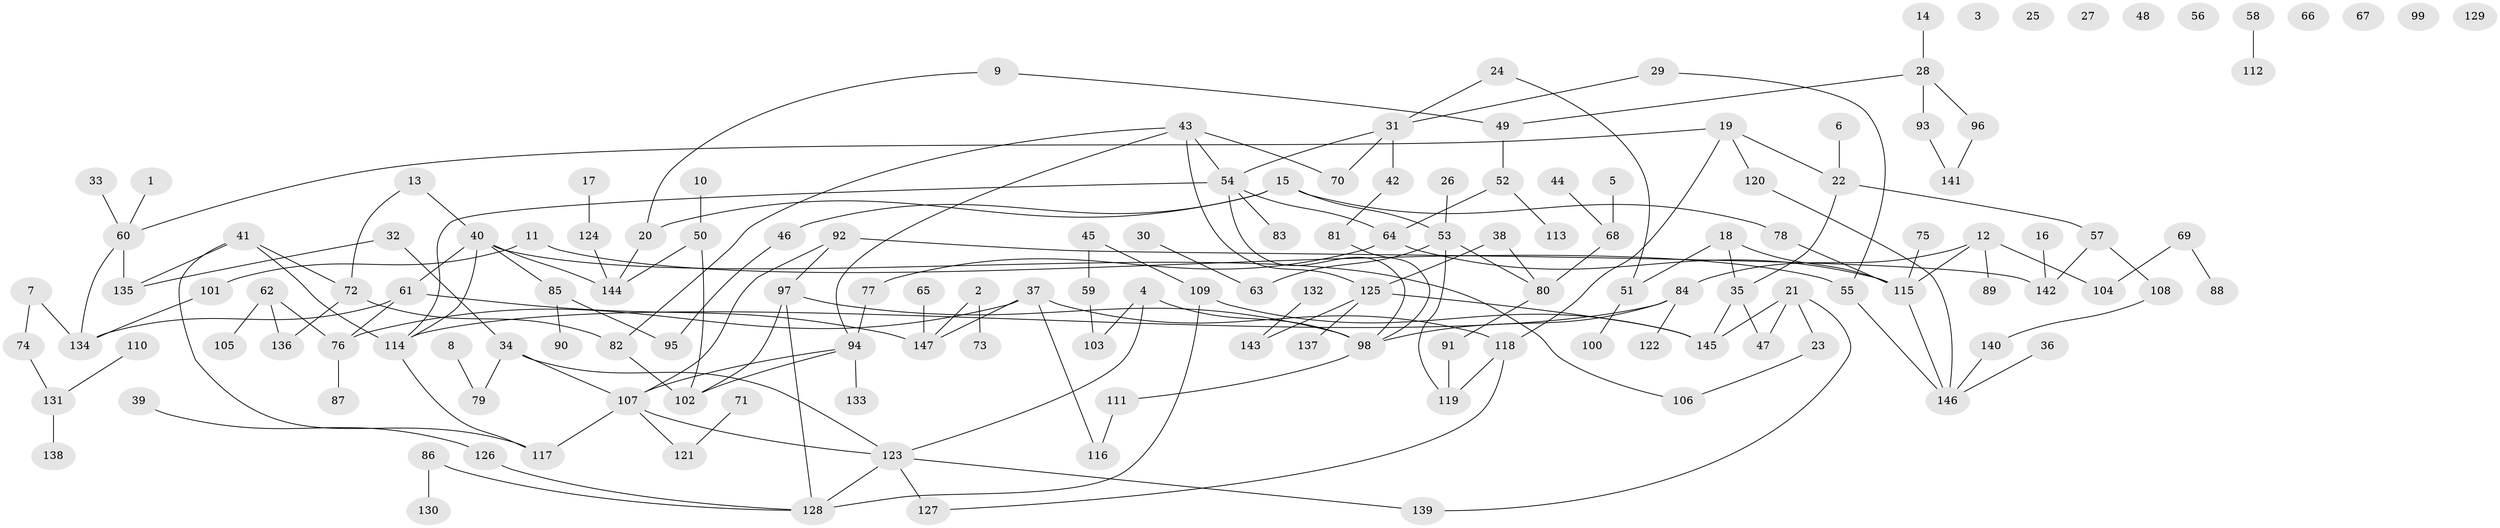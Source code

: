 // coarse degree distribution, {1: 0.28125, 3: 0.09375, 0: 0.15625, 9: 0.015625, 4: 0.140625, 2: 0.140625, 8: 0.015625, 5: 0.0625, 7: 0.046875, 6: 0.03125, 12: 0.015625}
// Generated by graph-tools (version 1.1) at 2025/16/03/04/25 18:16:36]
// undirected, 147 vertices, 179 edges
graph export_dot {
graph [start="1"]
  node [color=gray90,style=filled];
  1;
  2;
  3;
  4;
  5;
  6;
  7;
  8;
  9;
  10;
  11;
  12;
  13;
  14;
  15;
  16;
  17;
  18;
  19;
  20;
  21;
  22;
  23;
  24;
  25;
  26;
  27;
  28;
  29;
  30;
  31;
  32;
  33;
  34;
  35;
  36;
  37;
  38;
  39;
  40;
  41;
  42;
  43;
  44;
  45;
  46;
  47;
  48;
  49;
  50;
  51;
  52;
  53;
  54;
  55;
  56;
  57;
  58;
  59;
  60;
  61;
  62;
  63;
  64;
  65;
  66;
  67;
  68;
  69;
  70;
  71;
  72;
  73;
  74;
  75;
  76;
  77;
  78;
  79;
  80;
  81;
  82;
  83;
  84;
  85;
  86;
  87;
  88;
  89;
  90;
  91;
  92;
  93;
  94;
  95;
  96;
  97;
  98;
  99;
  100;
  101;
  102;
  103;
  104;
  105;
  106;
  107;
  108;
  109;
  110;
  111;
  112;
  113;
  114;
  115;
  116;
  117;
  118;
  119;
  120;
  121;
  122;
  123;
  124;
  125;
  126;
  127;
  128;
  129;
  130;
  131;
  132;
  133;
  134;
  135;
  136;
  137;
  138;
  139;
  140;
  141;
  142;
  143;
  144;
  145;
  146;
  147;
  1 -- 60;
  2 -- 73;
  2 -- 147;
  4 -- 98;
  4 -- 103;
  4 -- 123;
  5 -- 68;
  6 -- 22;
  7 -- 74;
  7 -- 134;
  8 -- 79;
  9 -- 20;
  9 -- 49;
  10 -- 50;
  11 -- 55;
  11 -- 101;
  12 -- 84;
  12 -- 89;
  12 -- 104;
  12 -- 115;
  13 -- 40;
  13 -- 72;
  14 -- 28;
  15 -- 20;
  15 -- 46;
  15 -- 53;
  15 -- 78;
  16 -- 142;
  17 -- 124;
  18 -- 35;
  18 -- 51;
  18 -- 115;
  19 -- 22;
  19 -- 60;
  19 -- 118;
  19 -- 120;
  20 -- 144;
  21 -- 23;
  21 -- 47;
  21 -- 139;
  21 -- 145;
  22 -- 35;
  22 -- 57;
  23 -- 106;
  24 -- 31;
  24 -- 51;
  26 -- 53;
  28 -- 49;
  28 -- 93;
  28 -- 96;
  29 -- 31;
  29 -- 55;
  30 -- 63;
  31 -- 42;
  31 -- 54;
  31 -- 70;
  32 -- 34;
  32 -- 135;
  33 -- 60;
  34 -- 79;
  34 -- 107;
  34 -- 123;
  35 -- 47;
  35 -- 145;
  36 -- 146;
  37 -- 76;
  37 -- 116;
  37 -- 118;
  37 -- 147;
  38 -- 80;
  38 -- 125;
  39 -- 126;
  40 -- 61;
  40 -- 85;
  40 -- 106;
  40 -- 114;
  40 -- 144;
  41 -- 72;
  41 -- 114;
  41 -- 117;
  41 -- 135;
  42 -- 81;
  43 -- 54;
  43 -- 70;
  43 -- 82;
  43 -- 94;
  43 -- 125;
  44 -- 68;
  45 -- 59;
  45 -- 109;
  46 -- 95;
  49 -- 52;
  50 -- 102;
  50 -- 144;
  51 -- 100;
  52 -- 64;
  52 -- 113;
  53 -- 63;
  53 -- 80;
  53 -- 119;
  54 -- 64;
  54 -- 83;
  54 -- 98;
  54 -- 114;
  55 -- 146;
  57 -- 108;
  57 -- 142;
  58 -- 112;
  59 -- 103;
  60 -- 134;
  60 -- 135;
  61 -- 76;
  61 -- 134;
  61 -- 147;
  62 -- 76;
  62 -- 105;
  62 -- 136;
  64 -- 77;
  64 -- 115;
  65 -- 147;
  68 -- 80;
  69 -- 88;
  69 -- 104;
  71 -- 121;
  72 -- 82;
  72 -- 136;
  74 -- 131;
  75 -- 115;
  76 -- 87;
  77 -- 94;
  78 -- 115;
  80 -- 91;
  81 -- 98;
  82 -- 102;
  84 -- 98;
  84 -- 114;
  84 -- 122;
  85 -- 90;
  85 -- 95;
  86 -- 128;
  86 -- 130;
  91 -- 119;
  92 -- 97;
  92 -- 107;
  92 -- 142;
  93 -- 141;
  94 -- 102;
  94 -- 107;
  94 -- 133;
  96 -- 141;
  97 -- 98;
  97 -- 102;
  97 -- 128;
  98 -- 111;
  101 -- 134;
  107 -- 117;
  107 -- 121;
  107 -- 123;
  108 -- 140;
  109 -- 128;
  109 -- 145;
  110 -- 131;
  111 -- 116;
  114 -- 117;
  115 -- 146;
  118 -- 119;
  118 -- 127;
  120 -- 146;
  123 -- 127;
  123 -- 128;
  123 -- 139;
  124 -- 144;
  125 -- 137;
  125 -- 143;
  125 -- 145;
  126 -- 128;
  131 -- 138;
  132 -- 143;
  140 -- 146;
}
